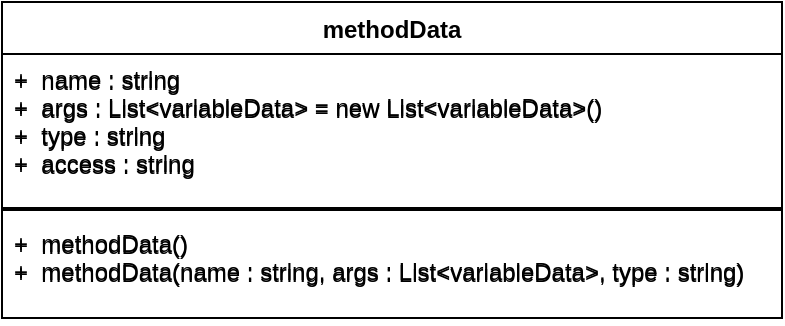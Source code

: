 <mxfile version="18.0.0" type="github">
  <diagram id="E186S8RJVWjqXE9jLzbj" name="Page-1">
    <mxGraphModel dx="1822" dy="971" grid="1" gridSize="10" guides="1" tooltips="1" connect="1" arrows="1" fold="1" page="1" pageScale="1" pageWidth="827" pageHeight="1169" math="0" shadow="0">
      <root>
        <mxCell id="0" />
        <mxCell id="1" parent="0" />
        <mxCell id="3XCDnQiL7V9fduCvtsaL-13" value="methodData " style="swimlane; fontStyle = 1; align = center; verticalAlign = top; childLayout = stackLayout; horizontal = 1; startSize = 26; horizontalStack = 0; resizeParent = 1; resizeParentMax = 0; resizeLast = 0; collapsible = 1; marginBottom = 0; " vertex="1" parent="1">
          <mxGeometry width="390" height="158" as="geometry" />
        </mxCell>
        <mxCell id="3XCDnQiL7V9fduCvtsaL-14" value="+  name : string&#xa;+  args : List&lt;variableData&gt; = new List&lt;variableData&gt;() &#xa;+  type : string&#xa;+  access : string" style="text;strokeColor=none;fillColor=none;align=left;verticalAlign=top;spacingLeft=4;spacingRight=4;overflow=hidden;rotatable=0;points=[[0,0.5],[1,0.5]];portConstraint=eastwest;" vertex="1" parent="3XCDnQiL7V9fduCvtsaL-13">
          <mxGeometry y="25" width="390" height="74" as="geometry" />
        </mxCell>
        <mxCell id="3XCDnQiL7V9fduCvtsaL-15" value="" style="line;strokeWidth=1;fillColor = none; align = left; verticalAlign = middle; spacingTop = -1; spacingLeft = 3; spacingRight = 3; rotatable = 0; labelPosition = right; points =[]; portConstraint = eastwest; strokeWidth = 1;" vertex="1" parent="3XCDnQiL7V9fduCvtsaL-13">
          <mxGeometry y="99" width="390" height="8" as="geometry" />
        </mxCell>
        <mxCell id="3XCDnQiL7V9fduCvtsaL-16" value="+  methodData()&#xa;+  methodData(name : string, args : List&lt;variableData&gt;, type : string)" style="text;strokeColor=none;fillColor=none;align=left;verticalAlign=top;spacingLeft=4;spacingRight=4;overflow=hidden;rotatable=0;points=[[0,0.5],[1,0.5]];portConstraint=eastwest;resizeWidth=1;connectable=0;imageAspect=0;" vertex="1" parent="3XCDnQiL7V9fduCvtsaL-13">
          <mxGeometry y="107" width="380" height="46" as="geometry" />
        </mxCell>
        <mxCell id="3XCDnQiL7V9fduCvtsaL-42" value="methodData" style="swimlane;fontStyle=1;align=center;verticalAlign=top;childLayout=stackLayout;horizontal=1;startSize=26;horizontalStack=0;resizeParent=1;resizeParentMax=0;resizeLast=0;collapsible=1;marginBottom=0;" vertex="1" parent="3XCDnQiL7V9fduCvtsaL-13">
          <mxGeometry width="390" height="158" as="geometry" />
        </mxCell>
        <mxCell id="3XCDnQiL7V9fduCvtsaL-43" value="+  name : string&#xa;+  args : List&lt;variableData&gt; = new List&lt;variableData&gt;()&#xa;+  type : string&#xa;+  access : string" style="text;strokeColor=none;fillColor=none;align=left;verticalAlign=top;spacingLeft=4;spacingRight=4;overflow=hidden;rotatable=0;points=[[0,0.5],[1,0.5]];portConstraint=eastwest;" vertex="1" parent="3XCDnQiL7V9fduCvtsaL-42">
          <mxGeometry y="26" width="390" height="74" as="geometry" />
        </mxCell>
        <mxCell id="3XCDnQiL7V9fduCvtsaL-44" value="" style="line;strokeWidth=1;fillColor=none;align=left;verticalAlign=middle;spacingTop=-1;spacingLeft=3;spacingRight=3;rotatable=0;labelPosition=right;points=[];portConstraint=eastwest;" vertex="1" parent="3XCDnQiL7V9fduCvtsaL-42">
          <mxGeometry y="100" width="390" height="8" as="geometry" />
        </mxCell>
        <mxCell id="3XCDnQiL7V9fduCvtsaL-45" value="+  methodData()&#xa;+  methodData(name : string, args : List&lt;variableData&gt;, type : string)" style="text;strokeColor=none;fillColor=none;align=left;verticalAlign=top;spacingLeft=4;spacingRight=4;overflow=hidden;rotatable=0;points=[[0,0.5],[1,0.5]];portConstraint=eastwest;" vertex="1" parent="3XCDnQiL7V9fduCvtsaL-42">
          <mxGeometry y="108" width="390" height="50" as="geometry" />
        </mxCell>
      </root>
    </mxGraphModel>
  </diagram>
</mxfile>
